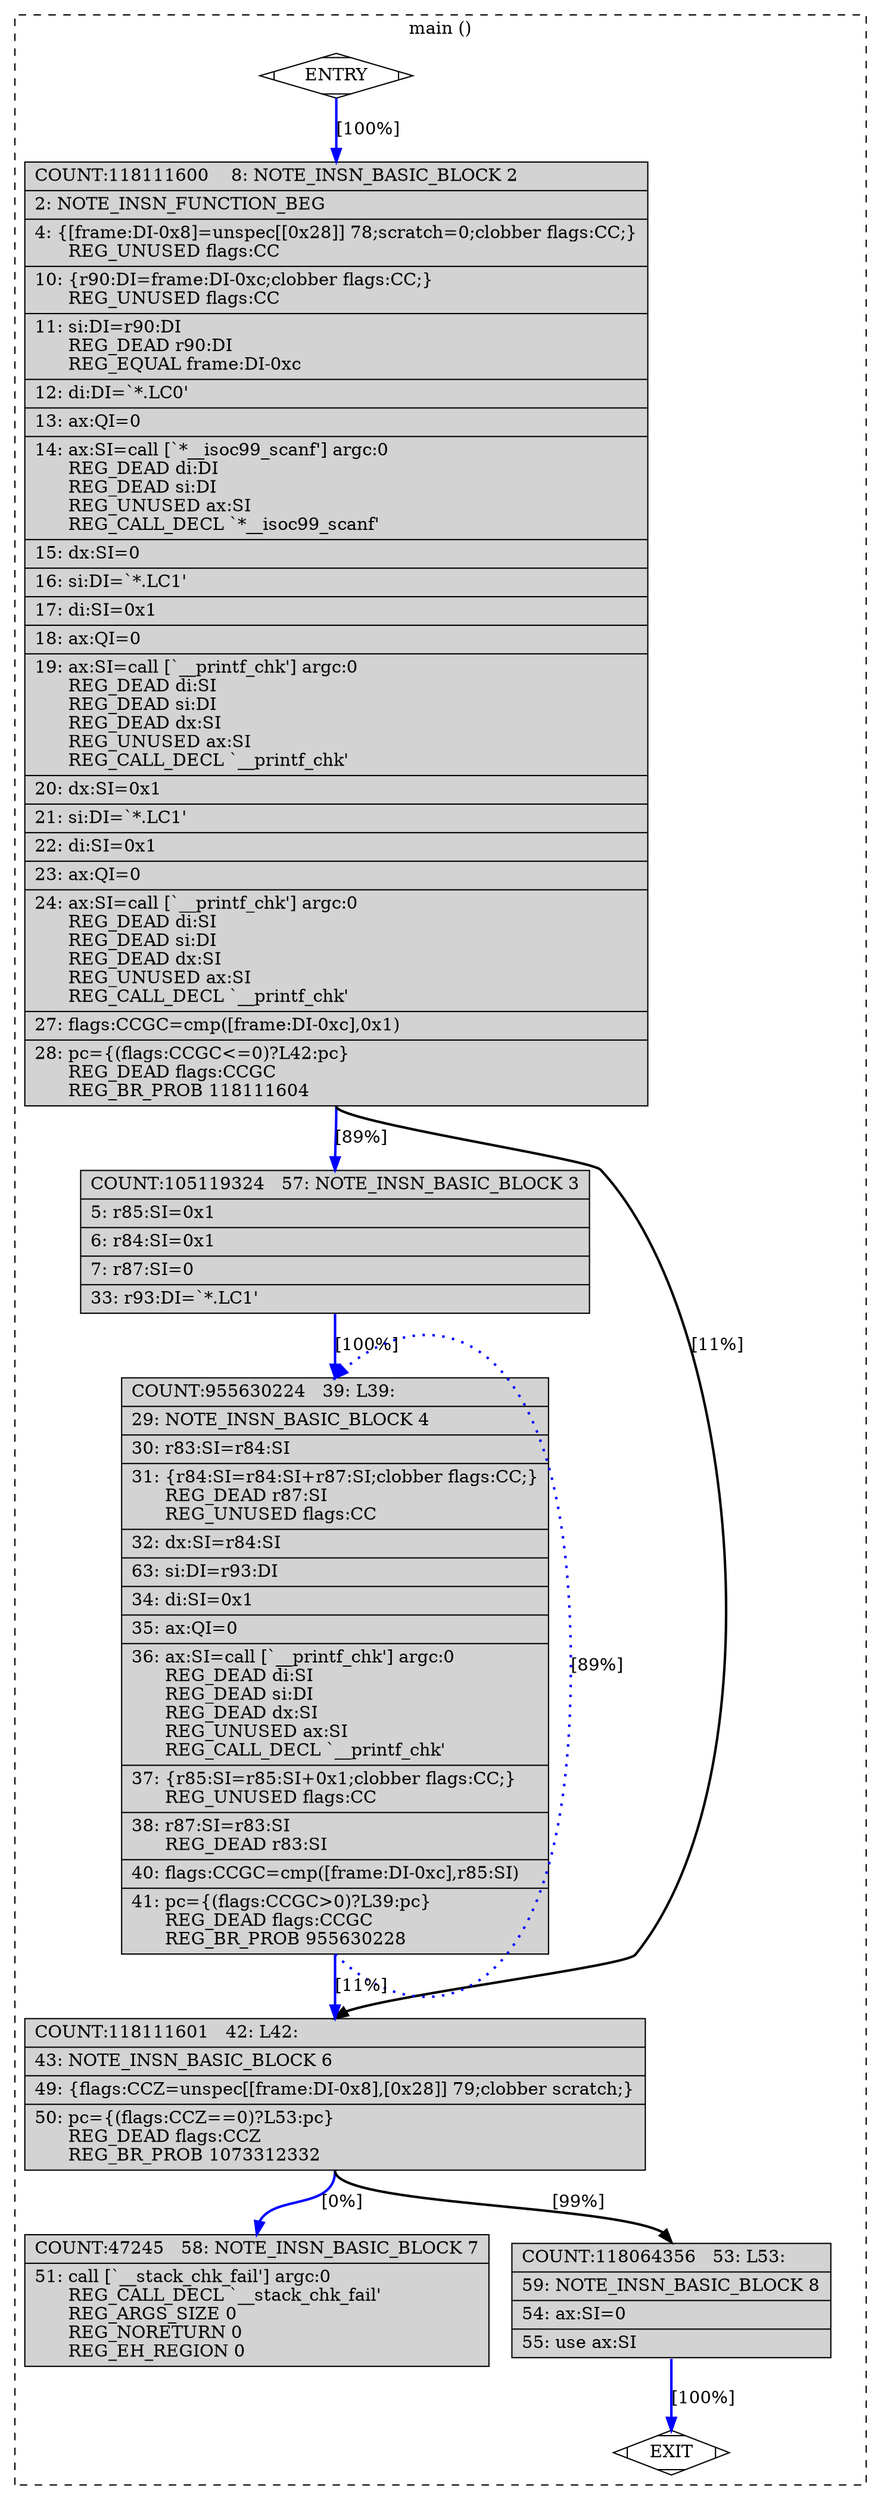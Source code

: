 digraph "main.c.258r.cse2" {
overlap=false;
subgraph "cluster_main" {
	style="dashed";
	color="black";
	label="main ()";
	fn_23_basic_block_0 [shape=Mdiamond,style=filled,fillcolor=white,label="ENTRY"];

	fn_23_basic_block_2 [shape=record,style=filled,fillcolor=lightgrey,label="{COUNT:118111600\ \ \ \ 8:\ NOTE_INSN_BASIC_BLOCK\ 2\l\
|\ \ \ \ 2:\ NOTE_INSN_FUNCTION_BEG\l\
|\ \ \ \ 4:\ \{[frame:DI-0x8]=unspec[[0x28]]\ 78;scratch=0;clobber\ flags:CC;\}\l\
\ \ \ \ \ \ REG_UNUSED\ flags:CC\l\
|\ \ \ 10:\ \{r90:DI=frame:DI-0xc;clobber\ flags:CC;\}\l\
\ \ \ \ \ \ REG_UNUSED\ flags:CC\l\
|\ \ \ 11:\ si:DI=r90:DI\l\
\ \ \ \ \ \ REG_DEAD\ r90:DI\l\
\ \ \ \ \ \ REG_EQUAL\ frame:DI-0xc\l\
|\ \ \ 12:\ di:DI=`*.LC0'\l\
|\ \ \ 13:\ ax:QI=0\l\
|\ \ \ 14:\ ax:SI=call\ [`*__isoc99_scanf']\ argc:0\l\
\ \ \ \ \ \ REG_DEAD\ di:DI\l\
\ \ \ \ \ \ REG_DEAD\ si:DI\l\
\ \ \ \ \ \ REG_UNUSED\ ax:SI\l\
\ \ \ \ \ \ REG_CALL_DECL\ `*__isoc99_scanf'\l\
|\ \ \ 15:\ dx:SI=0\l\
|\ \ \ 16:\ si:DI=`*.LC1'\l\
|\ \ \ 17:\ di:SI=0x1\l\
|\ \ \ 18:\ ax:QI=0\l\
|\ \ \ 19:\ ax:SI=call\ [`__printf_chk']\ argc:0\l\
\ \ \ \ \ \ REG_DEAD\ di:SI\l\
\ \ \ \ \ \ REG_DEAD\ si:DI\l\
\ \ \ \ \ \ REG_DEAD\ dx:SI\l\
\ \ \ \ \ \ REG_UNUSED\ ax:SI\l\
\ \ \ \ \ \ REG_CALL_DECL\ `__printf_chk'\l\
|\ \ \ 20:\ dx:SI=0x1\l\
|\ \ \ 21:\ si:DI=`*.LC1'\l\
|\ \ \ 22:\ di:SI=0x1\l\
|\ \ \ 23:\ ax:QI=0\l\
|\ \ \ 24:\ ax:SI=call\ [`__printf_chk']\ argc:0\l\
\ \ \ \ \ \ REG_DEAD\ di:SI\l\
\ \ \ \ \ \ REG_DEAD\ si:DI\l\
\ \ \ \ \ \ REG_DEAD\ dx:SI\l\
\ \ \ \ \ \ REG_UNUSED\ ax:SI\l\
\ \ \ \ \ \ REG_CALL_DECL\ `__printf_chk'\l\
|\ \ \ 27:\ flags:CCGC=cmp([frame:DI-0xc],0x1)\l\
|\ \ \ 28:\ pc=\{(flags:CCGC\<=0)?L42:pc\}\l\
\ \ \ \ \ \ REG_DEAD\ flags:CCGC\l\
\ \ \ \ \ \ REG_BR_PROB\ 118111604\l\
}"];

	fn_23_basic_block_3 [shape=record,style=filled,fillcolor=lightgrey,label="{COUNT:105119324\ \ \ 57:\ NOTE_INSN_BASIC_BLOCK\ 3\l\
|\ \ \ \ 5:\ r85:SI=0x1\l\
|\ \ \ \ 6:\ r84:SI=0x1\l\
|\ \ \ \ 7:\ r87:SI=0\l\
|\ \ \ 33:\ r93:DI=`*.LC1'\l\
}"];

	fn_23_basic_block_4 [shape=record,style=filled,fillcolor=lightgrey,label="{COUNT:955630224\ \ \ 39:\ L39:\l\
|\ \ \ 29:\ NOTE_INSN_BASIC_BLOCK\ 4\l\
|\ \ \ 30:\ r83:SI=r84:SI\l\
|\ \ \ 31:\ \{r84:SI=r84:SI+r87:SI;clobber\ flags:CC;\}\l\
\ \ \ \ \ \ REG_DEAD\ r87:SI\l\
\ \ \ \ \ \ REG_UNUSED\ flags:CC\l\
|\ \ \ 32:\ dx:SI=r84:SI\l\
|\ \ \ 63:\ si:DI=r93:DI\l\
|\ \ \ 34:\ di:SI=0x1\l\
|\ \ \ 35:\ ax:QI=0\l\
|\ \ \ 36:\ ax:SI=call\ [`__printf_chk']\ argc:0\l\
\ \ \ \ \ \ REG_DEAD\ di:SI\l\
\ \ \ \ \ \ REG_DEAD\ si:DI\l\
\ \ \ \ \ \ REG_DEAD\ dx:SI\l\
\ \ \ \ \ \ REG_UNUSED\ ax:SI\l\
\ \ \ \ \ \ REG_CALL_DECL\ `__printf_chk'\l\
|\ \ \ 37:\ \{r85:SI=r85:SI+0x1;clobber\ flags:CC;\}\l\
\ \ \ \ \ \ REG_UNUSED\ flags:CC\l\
|\ \ \ 38:\ r87:SI=r83:SI\l\
\ \ \ \ \ \ REG_DEAD\ r83:SI\l\
|\ \ \ 40:\ flags:CCGC=cmp([frame:DI-0xc],r85:SI)\l\
|\ \ \ 41:\ pc=\{(flags:CCGC\>0)?L39:pc\}\l\
\ \ \ \ \ \ REG_DEAD\ flags:CCGC\l\
\ \ \ \ \ \ REG_BR_PROB\ 955630228\l\
}"];

	fn_23_basic_block_6 [shape=record,style=filled,fillcolor=lightgrey,label="{COUNT:118111601\ \ \ 42:\ L42:\l\
|\ \ \ 43:\ NOTE_INSN_BASIC_BLOCK\ 6\l\
|\ \ \ 49:\ \{flags:CCZ=unspec[[frame:DI-0x8],[0x28]]\ 79;clobber\ scratch;\}\l\
|\ \ \ 50:\ pc=\{(flags:CCZ==0)?L53:pc\}\l\
\ \ \ \ \ \ REG_DEAD\ flags:CCZ\l\
\ \ \ \ \ \ REG_BR_PROB\ 1073312332\l\
}"];

	fn_23_basic_block_7 [shape=record,style=filled,fillcolor=lightgrey,label="{COUNT:47245\ \ \ 58:\ NOTE_INSN_BASIC_BLOCK\ 7\l\
|\ \ \ 51:\ call\ [`__stack_chk_fail']\ argc:0\l\
\ \ \ \ \ \ REG_CALL_DECL\ `__stack_chk_fail'\l\
\ \ \ \ \ \ REG_ARGS_SIZE\ 0\l\
\ \ \ \ \ \ REG_NORETURN\ 0\l\
\ \ \ \ \ \ REG_EH_REGION\ 0\l\
}"];

	fn_23_basic_block_8 [shape=record,style=filled,fillcolor=lightgrey,label="{COUNT:118064356\ \ \ 53:\ L53:\l\
|\ \ \ 59:\ NOTE_INSN_BASIC_BLOCK\ 8\l\
|\ \ \ 54:\ ax:SI=0\l\
|\ \ \ 55:\ use\ ax:SI\l\
}"];

	fn_23_basic_block_1 [shape=Mdiamond,style=filled,fillcolor=white,label="EXIT"];

	fn_23_basic_block_0:s -> fn_23_basic_block_2:n [style="solid,bold",color=blue,weight=100,constraint=true,label="[100%]"];
	fn_23_basic_block_2:s -> fn_23_basic_block_3:n [style="solid,bold",color=blue,weight=100,constraint=true,label="[89%]"];
	fn_23_basic_block_2:s -> fn_23_basic_block_6:n [style="solid,bold",color=black,weight=10,constraint=true,label="[11%]"];
	fn_23_basic_block_3:s -> fn_23_basic_block_4:n [style="solid,bold",color=blue,weight=100,constraint=true,label="[100%]"];
	fn_23_basic_block_4:s -> fn_23_basic_block_4:n [style="dotted,bold",color=blue,weight=10,constraint=false,label="[89%]"];
	fn_23_basic_block_4:s -> fn_23_basic_block_6:n [style="solid,bold",color=blue,weight=100,constraint=true,label="[11%]"];
	fn_23_basic_block_6:s -> fn_23_basic_block_8:n [style="solid,bold",color=black,weight=10,constraint=true,label="[99%]"];
	fn_23_basic_block_6:s -> fn_23_basic_block_7:n [style="solid,bold",color=blue,weight=100,constraint=true,label="[0%]"];
	fn_23_basic_block_8:s -> fn_23_basic_block_1:n [style="solid,bold",color=blue,weight=100,constraint=true,label="[100%]"];
	fn_23_basic_block_0:s -> fn_23_basic_block_1:n [style="invis",constraint=true];
}
}
